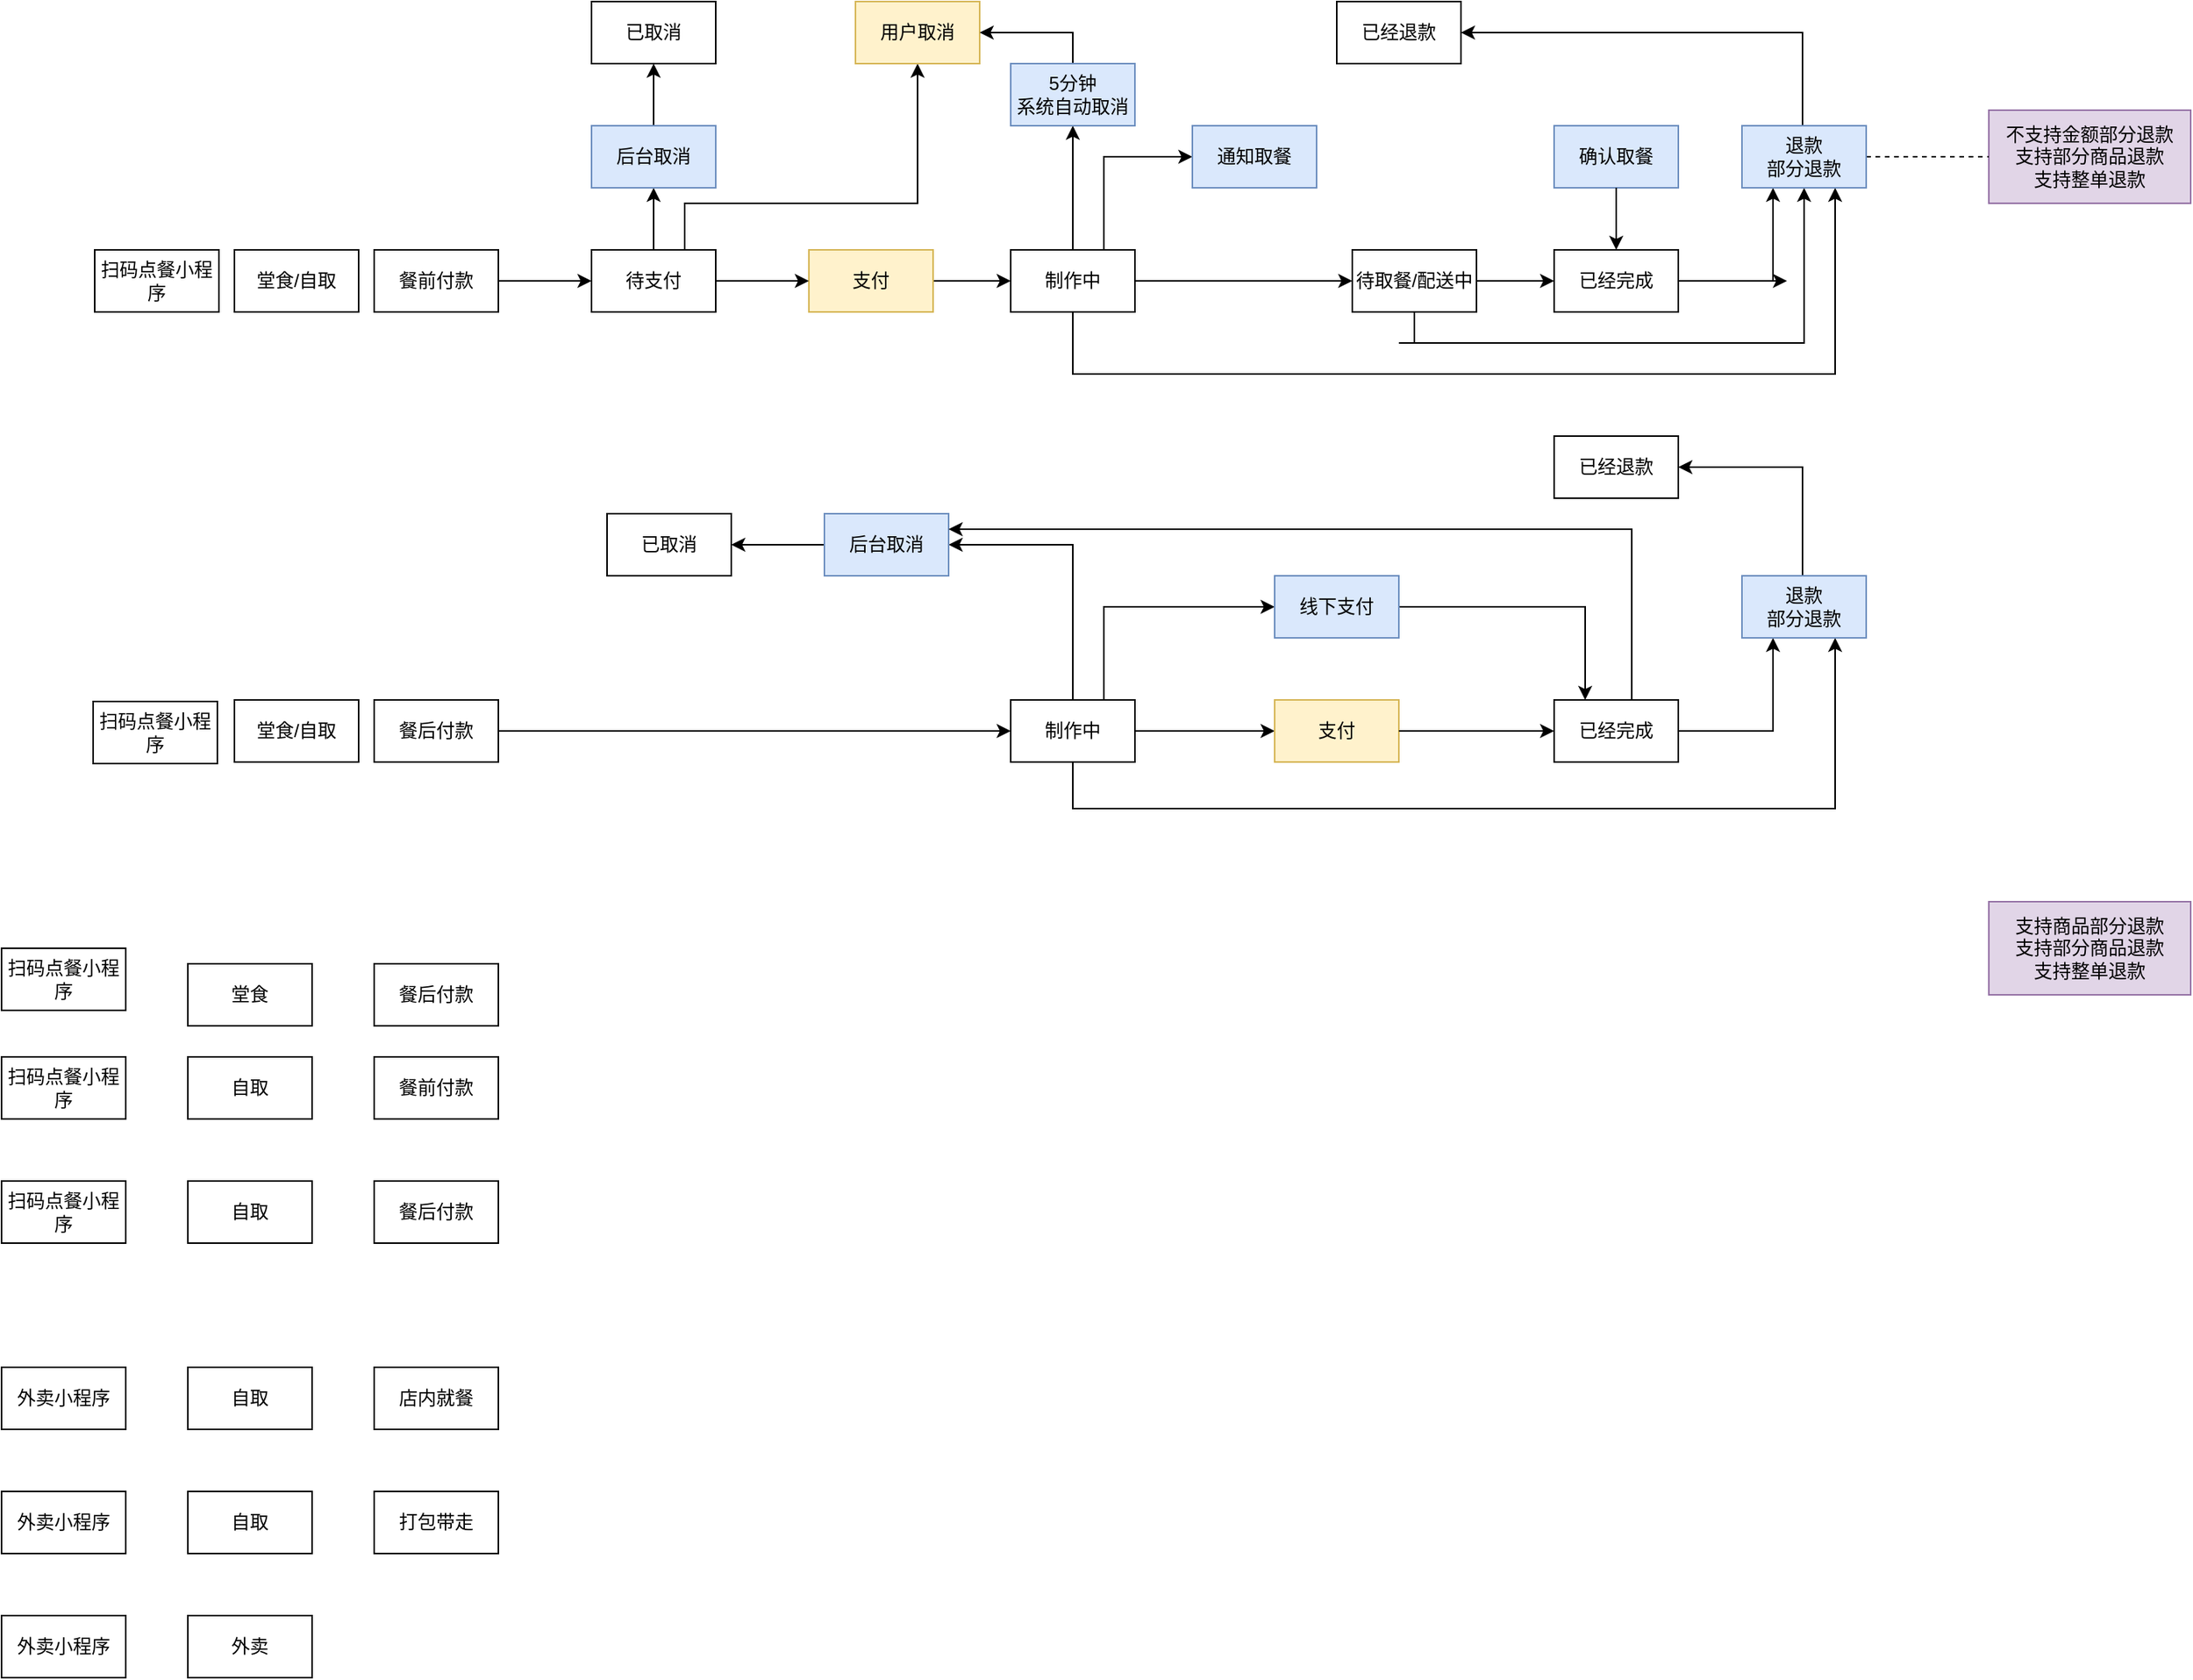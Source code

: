 <mxfile version="22.0.8" type="github">
  <diagram id="C5RBs43oDa-KdzZeNtuy" name="Page-1">
    <mxGraphModel dx="940" dy="1664" grid="1" gridSize="10" guides="1" tooltips="1" connect="1" arrows="1" fold="1" page="1" pageScale="1" pageWidth="827" pageHeight="1169" math="0" shadow="0">
      <root>
        <mxCell id="WIyWlLk6GJQsqaUBKTNV-0" />
        <mxCell id="WIyWlLk6GJQsqaUBKTNV-1" parent="WIyWlLk6GJQsqaUBKTNV-0" />
        <mxCell id="pHIMFOc5z1mj0au0Gz62-32" style="edgeStyle=orthogonalEdgeStyle;rounded=0;orthogonalLoop=1;jettySize=auto;html=1;entryX=0;entryY=0.5;entryDx=0;entryDy=0;" parent="WIyWlLk6GJQsqaUBKTNV-1" source="pHIMFOc5z1mj0au0Gz62-0" target="pHIMFOc5z1mj0au0Gz62-33" edge="1">
          <mxGeometry relative="1" as="geometry" />
        </mxCell>
        <mxCell id="pHIMFOc5z1mj0au0Gz62-0" value="餐前付款" style="rounded=0;whiteSpace=wrap;html=1;" parent="WIyWlLk6GJQsqaUBKTNV-1" vertex="1">
          <mxGeometry x="360" y="80" width="80" height="40" as="geometry" />
        </mxCell>
        <mxCell id="pHIMFOc5z1mj0au0Gz62-1" value="餐后付款" style="rounded=0;whiteSpace=wrap;html=1;" parent="WIyWlLk6GJQsqaUBKTNV-1" vertex="1">
          <mxGeometry x="360" y="540" width="80" height="40" as="geometry" />
        </mxCell>
        <mxCell id="pHIMFOc5z1mj0au0Gz62-2" value="堂食/自取" style="rounded=0;whiteSpace=wrap;html=1;" parent="WIyWlLk6GJQsqaUBKTNV-1" vertex="1">
          <mxGeometry x="270" y="80" width="80" height="40" as="geometry" />
        </mxCell>
        <mxCell id="pHIMFOc5z1mj0au0Gz62-6" value="外卖小程序" style="rounded=0;whiteSpace=wrap;html=1;" parent="WIyWlLk6GJQsqaUBKTNV-1" vertex="1">
          <mxGeometry x="120" y="800" width="80" height="40" as="geometry" />
        </mxCell>
        <mxCell id="pHIMFOc5z1mj0au0Gz62-13" value="自取" style="rounded=0;whiteSpace=wrap;html=1;" parent="WIyWlLk6GJQsqaUBKTNV-1" vertex="1">
          <mxGeometry x="240" y="800" width="80" height="40" as="geometry" />
        </mxCell>
        <mxCell id="pHIMFOc5z1mj0au0Gz62-14" value="店内就餐" style="rounded=0;whiteSpace=wrap;html=1;" parent="WIyWlLk6GJQsqaUBKTNV-1" vertex="1">
          <mxGeometry x="360" y="800" width="80" height="40" as="geometry" />
        </mxCell>
        <mxCell id="pHIMFOc5z1mj0au0Gz62-17" value="扫码点餐小程序" style="rounded=0;whiteSpace=wrap;html=1;" parent="WIyWlLk6GJQsqaUBKTNV-1" vertex="1">
          <mxGeometry x="180" y="80" width="80" height="40" as="geometry" />
        </mxCell>
        <mxCell id="pHIMFOc5z1mj0au0Gz62-18" value="扫码点餐小程序" style="rounded=0;whiteSpace=wrap;html=1;" parent="WIyWlLk6GJQsqaUBKTNV-1" vertex="1">
          <mxGeometry x="120" y="530" width="80" height="40" as="geometry" />
        </mxCell>
        <mxCell id="pHIMFOc5z1mj0au0Gz62-19" value="堂食" style="rounded=0;whiteSpace=wrap;html=1;" parent="WIyWlLk6GJQsqaUBKTNV-1" vertex="1">
          <mxGeometry x="240" y="540" width="80" height="40" as="geometry" />
        </mxCell>
        <mxCell id="pHIMFOc5z1mj0au0Gz62-20" value="餐前付款" style="rounded=0;whiteSpace=wrap;html=1;" parent="WIyWlLk6GJQsqaUBKTNV-1" vertex="1">
          <mxGeometry x="360" y="600" width="80" height="40" as="geometry" />
        </mxCell>
        <mxCell id="pHIMFOc5z1mj0au0Gz62-21" value="餐后付款" style="rounded=0;whiteSpace=wrap;html=1;" parent="WIyWlLk6GJQsqaUBKTNV-1" vertex="1">
          <mxGeometry x="360" y="680" width="80" height="40" as="geometry" />
        </mxCell>
        <mxCell id="pHIMFOc5z1mj0au0Gz62-22" value="自取" style="rounded=0;whiteSpace=wrap;html=1;" parent="WIyWlLk6GJQsqaUBKTNV-1" vertex="1">
          <mxGeometry x="240" y="600" width="80" height="40" as="geometry" />
        </mxCell>
        <mxCell id="pHIMFOc5z1mj0au0Gz62-23" value="扫码点餐小程序" style="rounded=0;whiteSpace=wrap;html=1;" parent="WIyWlLk6GJQsqaUBKTNV-1" vertex="1">
          <mxGeometry x="120" y="600" width="80" height="40" as="geometry" />
        </mxCell>
        <mxCell id="pHIMFOc5z1mj0au0Gz62-24" value="扫码点餐小程序" style="rounded=0;whiteSpace=wrap;html=1;" parent="WIyWlLk6GJQsqaUBKTNV-1" vertex="1">
          <mxGeometry x="120" y="680" width="80" height="40" as="geometry" />
        </mxCell>
        <mxCell id="pHIMFOc5z1mj0au0Gz62-25" value="自取" style="rounded=0;whiteSpace=wrap;html=1;" parent="WIyWlLk6GJQsqaUBKTNV-1" vertex="1">
          <mxGeometry x="240" y="680" width="80" height="40" as="geometry" />
        </mxCell>
        <mxCell id="pHIMFOc5z1mj0au0Gz62-26" value="外卖小程序" style="rounded=0;whiteSpace=wrap;html=1;" parent="WIyWlLk6GJQsqaUBKTNV-1" vertex="1">
          <mxGeometry x="120" y="880" width="80" height="40" as="geometry" />
        </mxCell>
        <mxCell id="pHIMFOc5z1mj0au0Gz62-27" value="自取" style="rounded=0;whiteSpace=wrap;html=1;" parent="WIyWlLk6GJQsqaUBKTNV-1" vertex="1">
          <mxGeometry x="240" y="880" width="80" height="40" as="geometry" />
        </mxCell>
        <mxCell id="pHIMFOc5z1mj0au0Gz62-28" value="打包带走" style="rounded=0;whiteSpace=wrap;html=1;" parent="WIyWlLk6GJQsqaUBKTNV-1" vertex="1">
          <mxGeometry x="360" y="880" width="80" height="40" as="geometry" />
        </mxCell>
        <mxCell id="pHIMFOc5z1mj0au0Gz62-29" value="外卖小程序" style="rounded=0;whiteSpace=wrap;html=1;" parent="WIyWlLk6GJQsqaUBKTNV-1" vertex="1">
          <mxGeometry x="120" y="960" width="80" height="40" as="geometry" />
        </mxCell>
        <mxCell id="pHIMFOc5z1mj0au0Gz62-30" value="外卖" style="rounded=0;whiteSpace=wrap;html=1;" parent="WIyWlLk6GJQsqaUBKTNV-1" vertex="1">
          <mxGeometry x="240" y="960" width="80" height="40" as="geometry" />
        </mxCell>
        <mxCell id="pHIMFOc5z1mj0au0Gz62-38" style="edgeStyle=orthogonalEdgeStyle;rounded=0;orthogonalLoop=1;jettySize=auto;html=1;entryX=0;entryY=0.5;entryDx=0;entryDy=0;" parent="WIyWlLk6GJQsqaUBKTNV-1" source="pHIMFOc5z1mj0au0Gz62-31" target="pHIMFOc5z1mj0au0Gz62-37" edge="1">
          <mxGeometry relative="1" as="geometry" />
        </mxCell>
        <mxCell id="pHIMFOc5z1mj0au0Gz62-31" value="支付" style="rounded=0;whiteSpace=wrap;html=1;fillColor=#fff2cc;strokeColor=#d6b656;" parent="WIyWlLk6GJQsqaUBKTNV-1" vertex="1">
          <mxGeometry x="640" y="80" width="80" height="40" as="geometry" />
        </mxCell>
        <mxCell id="pHIMFOc5z1mj0au0Gz62-36" style="edgeStyle=orthogonalEdgeStyle;rounded=0;orthogonalLoop=1;jettySize=auto;html=1;entryX=0;entryY=0.5;entryDx=0;entryDy=0;" parent="WIyWlLk6GJQsqaUBKTNV-1" source="pHIMFOc5z1mj0au0Gz62-33" target="pHIMFOc5z1mj0au0Gz62-31" edge="1">
          <mxGeometry relative="1" as="geometry" />
        </mxCell>
        <mxCell id="7TPqTWcEJpfOGh4Xxn3h-2" style="edgeStyle=orthogonalEdgeStyle;rounded=0;orthogonalLoop=1;jettySize=auto;html=1;entryX=0.5;entryY=1;entryDx=0;entryDy=0;" edge="1" parent="WIyWlLk6GJQsqaUBKTNV-1" source="pHIMFOc5z1mj0au0Gz62-33" target="7TPqTWcEJpfOGh4Xxn3h-1">
          <mxGeometry relative="1" as="geometry" />
        </mxCell>
        <mxCell id="7TPqTWcEJpfOGh4Xxn3h-6" style="edgeStyle=orthogonalEdgeStyle;rounded=0;orthogonalLoop=1;jettySize=auto;html=1;entryX=0.5;entryY=1;entryDx=0;entryDy=0;exitX=0.75;exitY=0;exitDx=0;exitDy=0;" edge="1" parent="WIyWlLk6GJQsqaUBKTNV-1" source="pHIMFOc5z1mj0au0Gz62-33" target="7TPqTWcEJpfOGh4Xxn3h-5">
          <mxGeometry relative="1" as="geometry">
            <Array as="points">
              <mxPoint x="560" y="50" />
              <mxPoint x="710" y="50" />
            </Array>
          </mxGeometry>
        </mxCell>
        <mxCell id="pHIMFOc5z1mj0au0Gz62-33" value="待支付" style="rounded=0;whiteSpace=wrap;html=1;" parent="WIyWlLk6GJQsqaUBKTNV-1" vertex="1">
          <mxGeometry x="500" y="80" width="80" height="40" as="geometry" />
        </mxCell>
        <mxCell id="pHIMFOc5z1mj0au0Gz62-40" style="edgeStyle=orthogonalEdgeStyle;rounded=0;orthogonalLoop=1;jettySize=auto;html=1;entryX=0;entryY=0.5;entryDx=0;entryDy=0;" parent="WIyWlLk6GJQsqaUBKTNV-1" source="pHIMFOc5z1mj0au0Gz62-37" target="pHIMFOc5z1mj0au0Gz62-39" edge="1">
          <mxGeometry relative="1" as="geometry" />
        </mxCell>
        <mxCell id="pHIMFOc5z1mj0au0Gz62-69" style="edgeStyle=orthogonalEdgeStyle;rounded=0;orthogonalLoop=1;jettySize=auto;html=1;entryX=0;entryY=0.5;entryDx=0;entryDy=0;exitX=0.75;exitY=0;exitDx=0;exitDy=0;" parent="WIyWlLk6GJQsqaUBKTNV-1" source="pHIMFOc5z1mj0au0Gz62-37" target="pHIMFOc5z1mj0au0Gz62-41" edge="1">
          <mxGeometry relative="1" as="geometry">
            <Array as="points">
              <mxPoint x="830" y="20" />
            </Array>
          </mxGeometry>
        </mxCell>
        <mxCell id="7TPqTWcEJpfOGh4Xxn3h-8" style="edgeStyle=orthogonalEdgeStyle;rounded=0;orthogonalLoop=1;jettySize=auto;html=1;entryX=0.5;entryY=1;entryDx=0;entryDy=0;" edge="1" parent="WIyWlLk6GJQsqaUBKTNV-1" source="pHIMFOc5z1mj0au0Gz62-37" target="7TPqTWcEJpfOGh4Xxn3h-7">
          <mxGeometry relative="1" as="geometry" />
        </mxCell>
        <mxCell id="7TPqTWcEJpfOGh4Xxn3h-14" style="edgeStyle=orthogonalEdgeStyle;rounded=0;orthogonalLoop=1;jettySize=auto;html=1;entryX=0.75;entryY=1;entryDx=0;entryDy=0;exitX=0.5;exitY=1;exitDx=0;exitDy=0;" edge="1" parent="WIyWlLk6GJQsqaUBKTNV-1" source="pHIMFOc5z1mj0au0Gz62-37" target="7TPqTWcEJpfOGh4Xxn3h-11">
          <mxGeometry relative="1" as="geometry">
            <Array as="points">
              <mxPoint x="810" y="160" />
              <mxPoint x="1301" y="160" />
            </Array>
          </mxGeometry>
        </mxCell>
        <mxCell id="pHIMFOc5z1mj0au0Gz62-37" value="制作中" style="rounded=0;whiteSpace=wrap;html=1;" parent="WIyWlLk6GJQsqaUBKTNV-1" vertex="1">
          <mxGeometry x="770" y="80" width="80" height="40" as="geometry" />
        </mxCell>
        <mxCell id="pHIMFOc5z1mj0au0Gz62-47" style="edgeStyle=orthogonalEdgeStyle;rounded=0;orthogonalLoop=1;jettySize=auto;html=1;" parent="WIyWlLk6GJQsqaUBKTNV-1" source="pHIMFOc5z1mj0au0Gz62-45" edge="1">
          <mxGeometry relative="1" as="geometry">
            <mxPoint x="1270" y="100" as="targetPoint" />
          </mxGeometry>
        </mxCell>
        <mxCell id="7TPqTWcEJpfOGh4Xxn3h-13" style="edgeStyle=orthogonalEdgeStyle;rounded=0;orthogonalLoop=1;jettySize=auto;html=1;entryX=0.5;entryY=1;entryDx=0;entryDy=0;exitX=0.5;exitY=1;exitDx=0;exitDy=0;" edge="1" parent="WIyWlLk6GJQsqaUBKTNV-1" source="pHIMFOc5z1mj0au0Gz62-39" target="7TPqTWcEJpfOGh4Xxn3h-11">
          <mxGeometry relative="1" as="geometry">
            <Array as="points">
              <mxPoint x="1020" y="140" />
              <mxPoint x="1390" y="140" />
            </Array>
          </mxGeometry>
        </mxCell>
        <mxCell id="pHIMFOc5z1mj0au0Gz62-39" value="待取餐/配送中" style="rounded=0;whiteSpace=wrap;html=1;" parent="WIyWlLk6GJQsqaUBKTNV-1" vertex="1">
          <mxGeometry x="990" y="80" width="80" height="40" as="geometry" />
        </mxCell>
        <mxCell id="pHIMFOc5z1mj0au0Gz62-41" value="通知取餐" style="rounded=0;whiteSpace=wrap;html=1;fillColor=#dae8fc;strokeColor=#6c8ebf;" parent="WIyWlLk6GJQsqaUBKTNV-1" vertex="1">
          <mxGeometry x="887" width="80" height="40" as="geometry" />
        </mxCell>
        <mxCell id="pHIMFOc5z1mj0au0Gz62-42" value="确认取餐" style="rounded=0;whiteSpace=wrap;html=1;fillColor=#dae8fc;strokeColor=#6c8ebf;" parent="WIyWlLk6GJQsqaUBKTNV-1" vertex="1">
          <mxGeometry x="1120" width="80" height="40" as="geometry" />
        </mxCell>
        <mxCell id="pHIMFOc5z1mj0au0Gz62-44" value="不支持金额部分退款&lt;br&gt;支持部分商品退款&lt;br&gt;支持整单退款" style="rounded=0;whiteSpace=wrap;html=1;fillColor=#e1d5e7;strokeColor=#9673a6;" parent="WIyWlLk6GJQsqaUBKTNV-1" vertex="1">
          <mxGeometry x="1400" y="-10" width="130" height="60" as="geometry" />
        </mxCell>
        <mxCell id="7TPqTWcEJpfOGh4Xxn3h-12" style="edgeStyle=orthogonalEdgeStyle;rounded=0;orthogonalLoop=1;jettySize=auto;html=1;entryX=0.25;entryY=1;entryDx=0;entryDy=0;" edge="1" parent="WIyWlLk6GJQsqaUBKTNV-1" source="pHIMFOc5z1mj0au0Gz62-45" target="7TPqTWcEJpfOGh4Xxn3h-11">
          <mxGeometry relative="1" as="geometry" />
        </mxCell>
        <mxCell id="pHIMFOc5z1mj0au0Gz62-46" style="edgeStyle=orthogonalEdgeStyle;rounded=0;orthogonalLoop=1;jettySize=auto;html=1;entryX=0.5;entryY=0;entryDx=0;entryDy=0;" parent="WIyWlLk6GJQsqaUBKTNV-1" source="pHIMFOc5z1mj0au0Gz62-42" target="pHIMFOc5z1mj0au0Gz62-45" edge="1">
          <mxGeometry relative="1" as="geometry" />
        </mxCell>
        <mxCell id="7TPqTWcEJpfOGh4Xxn3h-4" style="edgeStyle=orthogonalEdgeStyle;rounded=0;orthogonalLoop=1;jettySize=auto;html=1;entryX=0.5;entryY=1;entryDx=0;entryDy=0;" edge="1" parent="WIyWlLk6GJQsqaUBKTNV-1" source="7TPqTWcEJpfOGh4Xxn3h-1" target="7TPqTWcEJpfOGh4Xxn3h-3">
          <mxGeometry relative="1" as="geometry" />
        </mxCell>
        <mxCell id="7TPqTWcEJpfOGh4Xxn3h-1" value="后台取消" style="rounded=0;whiteSpace=wrap;html=1;fillColor=#dae8fc;strokeColor=#6c8ebf;" vertex="1" parent="WIyWlLk6GJQsqaUBKTNV-1">
          <mxGeometry x="500" width="80" height="40" as="geometry" />
        </mxCell>
        <mxCell id="7TPqTWcEJpfOGh4Xxn3h-3" value="已取消" style="rounded=0;whiteSpace=wrap;html=1;" vertex="1" parent="WIyWlLk6GJQsqaUBKTNV-1">
          <mxGeometry x="500" y="-80" width="80" height="40" as="geometry" />
        </mxCell>
        <mxCell id="7TPqTWcEJpfOGh4Xxn3h-5" value="用户取消" style="rounded=0;whiteSpace=wrap;html=1;fillColor=#fff2cc;strokeColor=#d6b656;" vertex="1" parent="WIyWlLk6GJQsqaUBKTNV-1">
          <mxGeometry x="670" y="-80" width="80" height="40" as="geometry" />
        </mxCell>
        <mxCell id="7TPqTWcEJpfOGh4Xxn3h-9" style="edgeStyle=orthogonalEdgeStyle;rounded=0;orthogonalLoop=1;jettySize=auto;html=1;entryX=1;entryY=0.5;entryDx=0;entryDy=0;exitX=0.5;exitY=0;exitDx=0;exitDy=0;" edge="1" parent="WIyWlLk6GJQsqaUBKTNV-1" source="7TPqTWcEJpfOGh4Xxn3h-7" target="7TPqTWcEJpfOGh4Xxn3h-5">
          <mxGeometry relative="1" as="geometry" />
        </mxCell>
        <mxCell id="7TPqTWcEJpfOGh4Xxn3h-7" value="5分钟&lt;br&gt;系统自动取消" style="rounded=0;whiteSpace=wrap;html=1;fillColor=#dae8fc;strokeColor=#6c8ebf;" vertex="1" parent="WIyWlLk6GJQsqaUBKTNV-1">
          <mxGeometry x="770" y="-40" width="80" height="40" as="geometry" />
        </mxCell>
        <mxCell id="7TPqTWcEJpfOGh4Xxn3h-10" value="已经退款" style="rounded=0;whiteSpace=wrap;html=1;" vertex="1" parent="WIyWlLk6GJQsqaUBKTNV-1">
          <mxGeometry x="980" y="-80" width="80" height="40" as="geometry" />
        </mxCell>
        <mxCell id="7TPqTWcEJpfOGh4Xxn3h-15" style="edgeStyle=orthogonalEdgeStyle;rounded=0;orthogonalLoop=1;jettySize=auto;html=1;dashed=1;endArrow=none;endFill=0;" edge="1" parent="WIyWlLk6GJQsqaUBKTNV-1" source="7TPqTWcEJpfOGh4Xxn3h-11" target="pHIMFOc5z1mj0au0Gz62-44">
          <mxGeometry relative="1" as="geometry" />
        </mxCell>
        <mxCell id="7TPqTWcEJpfOGh4Xxn3h-17" style="edgeStyle=orthogonalEdgeStyle;rounded=0;orthogonalLoop=1;jettySize=auto;html=1;entryX=1;entryY=0.5;entryDx=0;entryDy=0;" edge="1" parent="WIyWlLk6GJQsqaUBKTNV-1" source="7TPqTWcEJpfOGh4Xxn3h-11" target="7TPqTWcEJpfOGh4Xxn3h-10">
          <mxGeometry relative="1" as="geometry">
            <Array as="points">
              <mxPoint x="1280" y="-60" />
            </Array>
          </mxGeometry>
        </mxCell>
        <mxCell id="7TPqTWcEJpfOGh4Xxn3h-11" value="退款&lt;br&gt;部分退款" style="rounded=0;whiteSpace=wrap;html=1;fillColor=#dae8fc;strokeColor=#6c8ebf;" vertex="1" parent="WIyWlLk6GJQsqaUBKTNV-1">
          <mxGeometry x="1241" width="80" height="40" as="geometry" />
        </mxCell>
        <mxCell id="7TPqTWcEJpfOGh4Xxn3h-16" value="" style="edgeStyle=orthogonalEdgeStyle;rounded=0;orthogonalLoop=1;jettySize=auto;html=1;" edge="1" parent="WIyWlLk6GJQsqaUBKTNV-1" source="pHIMFOc5z1mj0au0Gz62-39" target="pHIMFOc5z1mj0au0Gz62-45">
          <mxGeometry relative="1" as="geometry">
            <mxPoint x="1270" y="100" as="targetPoint" />
            <mxPoint x="1060" y="100" as="sourcePoint" />
          </mxGeometry>
        </mxCell>
        <mxCell id="pHIMFOc5z1mj0au0Gz62-45" value="已经完成" style="rounded=0;whiteSpace=wrap;html=1;" parent="WIyWlLk6GJQsqaUBKTNV-1" vertex="1">
          <mxGeometry x="1120" y="80" width="80" height="40" as="geometry" />
        </mxCell>
        <mxCell id="7TPqTWcEJpfOGh4Xxn3h-18" style="edgeStyle=orthogonalEdgeStyle;rounded=0;orthogonalLoop=1;jettySize=auto;html=1;entryX=0;entryY=0.5;entryDx=0;entryDy=0;" edge="1" parent="WIyWlLk6GJQsqaUBKTNV-1" source="7TPqTWcEJpfOGh4Xxn3h-19" target="7TPqTWcEJpfOGh4Xxn3h-32">
          <mxGeometry relative="1" as="geometry">
            <mxPoint x="500" y="390" as="targetPoint" />
          </mxGeometry>
        </mxCell>
        <mxCell id="7TPqTWcEJpfOGh4Xxn3h-19" value="餐后付款" style="rounded=0;whiteSpace=wrap;html=1;" vertex="1" parent="WIyWlLk6GJQsqaUBKTNV-1">
          <mxGeometry x="360" y="370" width="80" height="40" as="geometry" />
        </mxCell>
        <mxCell id="7TPqTWcEJpfOGh4Xxn3h-20" value="堂食/自取" style="rounded=0;whiteSpace=wrap;html=1;" vertex="1" parent="WIyWlLk6GJQsqaUBKTNV-1">
          <mxGeometry x="270" y="370" width="80" height="40" as="geometry" />
        </mxCell>
        <mxCell id="7TPqTWcEJpfOGh4Xxn3h-28" style="edgeStyle=orthogonalEdgeStyle;rounded=0;orthogonalLoop=1;jettySize=auto;html=1;entryX=0;entryY=0.5;entryDx=0;entryDy=0;" edge="1" parent="WIyWlLk6GJQsqaUBKTNV-1" source="7TPqTWcEJpfOGh4Xxn3h-32" target="7TPqTWcEJpfOGh4Xxn3h-35">
          <mxGeometry relative="1" as="geometry" />
        </mxCell>
        <mxCell id="7TPqTWcEJpfOGh4Xxn3h-29" style="edgeStyle=orthogonalEdgeStyle;rounded=0;orthogonalLoop=1;jettySize=auto;html=1;entryX=0;entryY=0.5;entryDx=0;entryDy=0;exitX=0.75;exitY=0;exitDx=0;exitDy=0;" edge="1" parent="WIyWlLk6GJQsqaUBKTNV-1" source="7TPqTWcEJpfOGh4Xxn3h-32" target="7TPqTWcEJpfOGh4Xxn3h-36">
          <mxGeometry relative="1" as="geometry">
            <Array as="points">
              <mxPoint x="830" y="310" />
            </Array>
          </mxGeometry>
        </mxCell>
        <mxCell id="7TPqTWcEJpfOGh4Xxn3h-31" style="edgeStyle=orthogonalEdgeStyle;rounded=0;orthogonalLoop=1;jettySize=auto;html=1;entryX=0.75;entryY=1;entryDx=0;entryDy=0;exitX=0.5;exitY=1;exitDx=0;exitDy=0;" edge="1" parent="WIyWlLk6GJQsqaUBKTNV-1" source="7TPqTWcEJpfOGh4Xxn3h-32" target="7TPqTWcEJpfOGh4Xxn3h-50">
          <mxGeometry relative="1" as="geometry">
            <Array as="points">
              <mxPoint x="810" y="440" />
              <mxPoint x="1301" y="440" />
            </Array>
          </mxGeometry>
        </mxCell>
        <mxCell id="7TPqTWcEJpfOGh4Xxn3h-53" style="edgeStyle=orthogonalEdgeStyle;rounded=0;orthogonalLoop=1;jettySize=auto;html=1;entryX=1;entryY=0.5;entryDx=0;entryDy=0;" edge="1" parent="WIyWlLk6GJQsqaUBKTNV-1" source="7TPqTWcEJpfOGh4Xxn3h-32" target="7TPqTWcEJpfOGh4Xxn3h-42">
          <mxGeometry relative="1" as="geometry">
            <Array as="points">
              <mxPoint x="810" y="270" />
            </Array>
          </mxGeometry>
        </mxCell>
        <mxCell id="7TPqTWcEJpfOGh4Xxn3h-32" value="制作中" style="rounded=0;whiteSpace=wrap;html=1;" vertex="1" parent="WIyWlLk6GJQsqaUBKTNV-1">
          <mxGeometry x="770" y="370" width="80" height="40" as="geometry" />
        </mxCell>
        <mxCell id="7TPqTWcEJpfOGh4Xxn3h-35" value="支付" style="rounded=0;whiteSpace=wrap;html=1;fillColor=#fff2cc;strokeColor=#d6b656;" vertex="1" parent="WIyWlLk6GJQsqaUBKTNV-1">
          <mxGeometry x="940" y="370" width="80" height="40" as="geometry" />
        </mxCell>
        <mxCell id="7TPqTWcEJpfOGh4Xxn3h-58" style="edgeStyle=orthogonalEdgeStyle;rounded=0;orthogonalLoop=1;jettySize=auto;html=1;entryX=0.25;entryY=0;entryDx=0;entryDy=0;" edge="1" parent="WIyWlLk6GJQsqaUBKTNV-1" source="7TPqTWcEJpfOGh4Xxn3h-36" target="7TPqTWcEJpfOGh4Xxn3h-52">
          <mxGeometry relative="1" as="geometry" />
        </mxCell>
        <mxCell id="7TPqTWcEJpfOGh4Xxn3h-36" value="线下支付" style="rounded=0;whiteSpace=wrap;html=1;fillColor=#dae8fc;strokeColor=#6c8ebf;" vertex="1" parent="WIyWlLk6GJQsqaUBKTNV-1">
          <mxGeometry x="940" y="290" width="80" height="40" as="geometry" />
        </mxCell>
        <mxCell id="7TPqTWcEJpfOGh4Xxn3h-38" value="支持商品部分退款&lt;br&gt;支持部分商品退款&lt;br&gt;支持整单退款" style="rounded=0;whiteSpace=wrap;html=1;fillColor=#e1d5e7;strokeColor=#9673a6;" vertex="1" parent="WIyWlLk6GJQsqaUBKTNV-1">
          <mxGeometry x="1400" y="500" width="130" height="60" as="geometry" />
        </mxCell>
        <mxCell id="7TPqTWcEJpfOGh4Xxn3h-39" style="edgeStyle=orthogonalEdgeStyle;rounded=0;orthogonalLoop=1;jettySize=auto;html=1;entryX=0.25;entryY=1;entryDx=0;entryDy=0;" edge="1" parent="WIyWlLk6GJQsqaUBKTNV-1" source="7TPqTWcEJpfOGh4Xxn3h-52" target="7TPqTWcEJpfOGh4Xxn3h-50">
          <mxGeometry relative="1" as="geometry" />
        </mxCell>
        <mxCell id="7TPqTWcEJpfOGh4Xxn3h-41" style="edgeStyle=orthogonalEdgeStyle;rounded=0;orthogonalLoop=1;jettySize=auto;html=1;entryX=1;entryY=0.5;entryDx=0;entryDy=0;" edge="1" parent="WIyWlLk6GJQsqaUBKTNV-1" source="7TPqTWcEJpfOGh4Xxn3h-42" target="7TPqTWcEJpfOGh4Xxn3h-43">
          <mxGeometry relative="1" as="geometry" />
        </mxCell>
        <mxCell id="7TPqTWcEJpfOGh4Xxn3h-42" value="后台取消" style="rounded=0;whiteSpace=wrap;html=1;fillColor=#dae8fc;strokeColor=#6c8ebf;" vertex="1" parent="WIyWlLk6GJQsqaUBKTNV-1">
          <mxGeometry x="650" y="250" width="80" height="40" as="geometry" />
        </mxCell>
        <mxCell id="7TPqTWcEJpfOGh4Xxn3h-43" value="已取消" style="rounded=0;whiteSpace=wrap;html=1;" vertex="1" parent="WIyWlLk6GJQsqaUBKTNV-1">
          <mxGeometry x="510" y="250" width="80" height="40" as="geometry" />
        </mxCell>
        <mxCell id="7TPqTWcEJpfOGh4Xxn3h-47" value="已经退款" style="rounded=0;whiteSpace=wrap;html=1;" vertex="1" parent="WIyWlLk6GJQsqaUBKTNV-1">
          <mxGeometry x="1120" y="200" width="80" height="40" as="geometry" />
        </mxCell>
        <mxCell id="7TPqTWcEJpfOGh4Xxn3h-49" style="edgeStyle=orthogonalEdgeStyle;rounded=0;orthogonalLoop=1;jettySize=auto;html=1;entryX=1;entryY=0.5;entryDx=0;entryDy=0;" edge="1" parent="WIyWlLk6GJQsqaUBKTNV-1" source="7TPqTWcEJpfOGh4Xxn3h-50" target="7TPqTWcEJpfOGh4Xxn3h-47">
          <mxGeometry relative="1" as="geometry">
            <Array as="points">
              <mxPoint x="1280" y="220" />
            </Array>
          </mxGeometry>
        </mxCell>
        <mxCell id="7TPqTWcEJpfOGh4Xxn3h-50" value="退款&lt;br&gt;部分退款" style="rounded=0;whiteSpace=wrap;html=1;fillColor=#dae8fc;strokeColor=#6c8ebf;" vertex="1" parent="WIyWlLk6GJQsqaUBKTNV-1">
          <mxGeometry x="1241" y="290" width="80" height="40" as="geometry" />
        </mxCell>
        <mxCell id="7TPqTWcEJpfOGh4Xxn3h-51" value="" style="edgeStyle=orthogonalEdgeStyle;rounded=0;orthogonalLoop=1;jettySize=auto;html=1;" edge="1" parent="WIyWlLk6GJQsqaUBKTNV-1" source="7TPqTWcEJpfOGh4Xxn3h-35" target="7TPqTWcEJpfOGh4Xxn3h-52">
          <mxGeometry relative="1" as="geometry">
            <mxPoint x="1270" y="390" as="targetPoint" />
            <mxPoint x="1060" y="390" as="sourcePoint" />
          </mxGeometry>
        </mxCell>
        <mxCell id="7TPqTWcEJpfOGh4Xxn3h-59" style="edgeStyle=orthogonalEdgeStyle;rounded=0;orthogonalLoop=1;jettySize=auto;html=1;entryX=1;entryY=0.25;entryDx=0;entryDy=0;" edge="1" parent="WIyWlLk6GJQsqaUBKTNV-1" source="7TPqTWcEJpfOGh4Xxn3h-52" target="7TPqTWcEJpfOGh4Xxn3h-42">
          <mxGeometry relative="1" as="geometry">
            <Array as="points">
              <mxPoint x="1170" y="260" />
            </Array>
          </mxGeometry>
        </mxCell>
        <mxCell id="7TPqTWcEJpfOGh4Xxn3h-52" value="已经完成" style="rounded=0;whiteSpace=wrap;html=1;" vertex="1" parent="WIyWlLk6GJQsqaUBKTNV-1">
          <mxGeometry x="1120" y="370" width="80" height="40" as="geometry" />
        </mxCell>
        <mxCell id="7TPqTWcEJpfOGh4Xxn3h-54" value="扫码点餐小程序" style="rounded=0;whiteSpace=wrap;html=1;" vertex="1" parent="WIyWlLk6GJQsqaUBKTNV-1">
          <mxGeometry x="179" y="371" width="80" height="40" as="geometry" />
        </mxCell>
      </root>
    </mxGraphModel>
  </diagram>
</mxfile>

